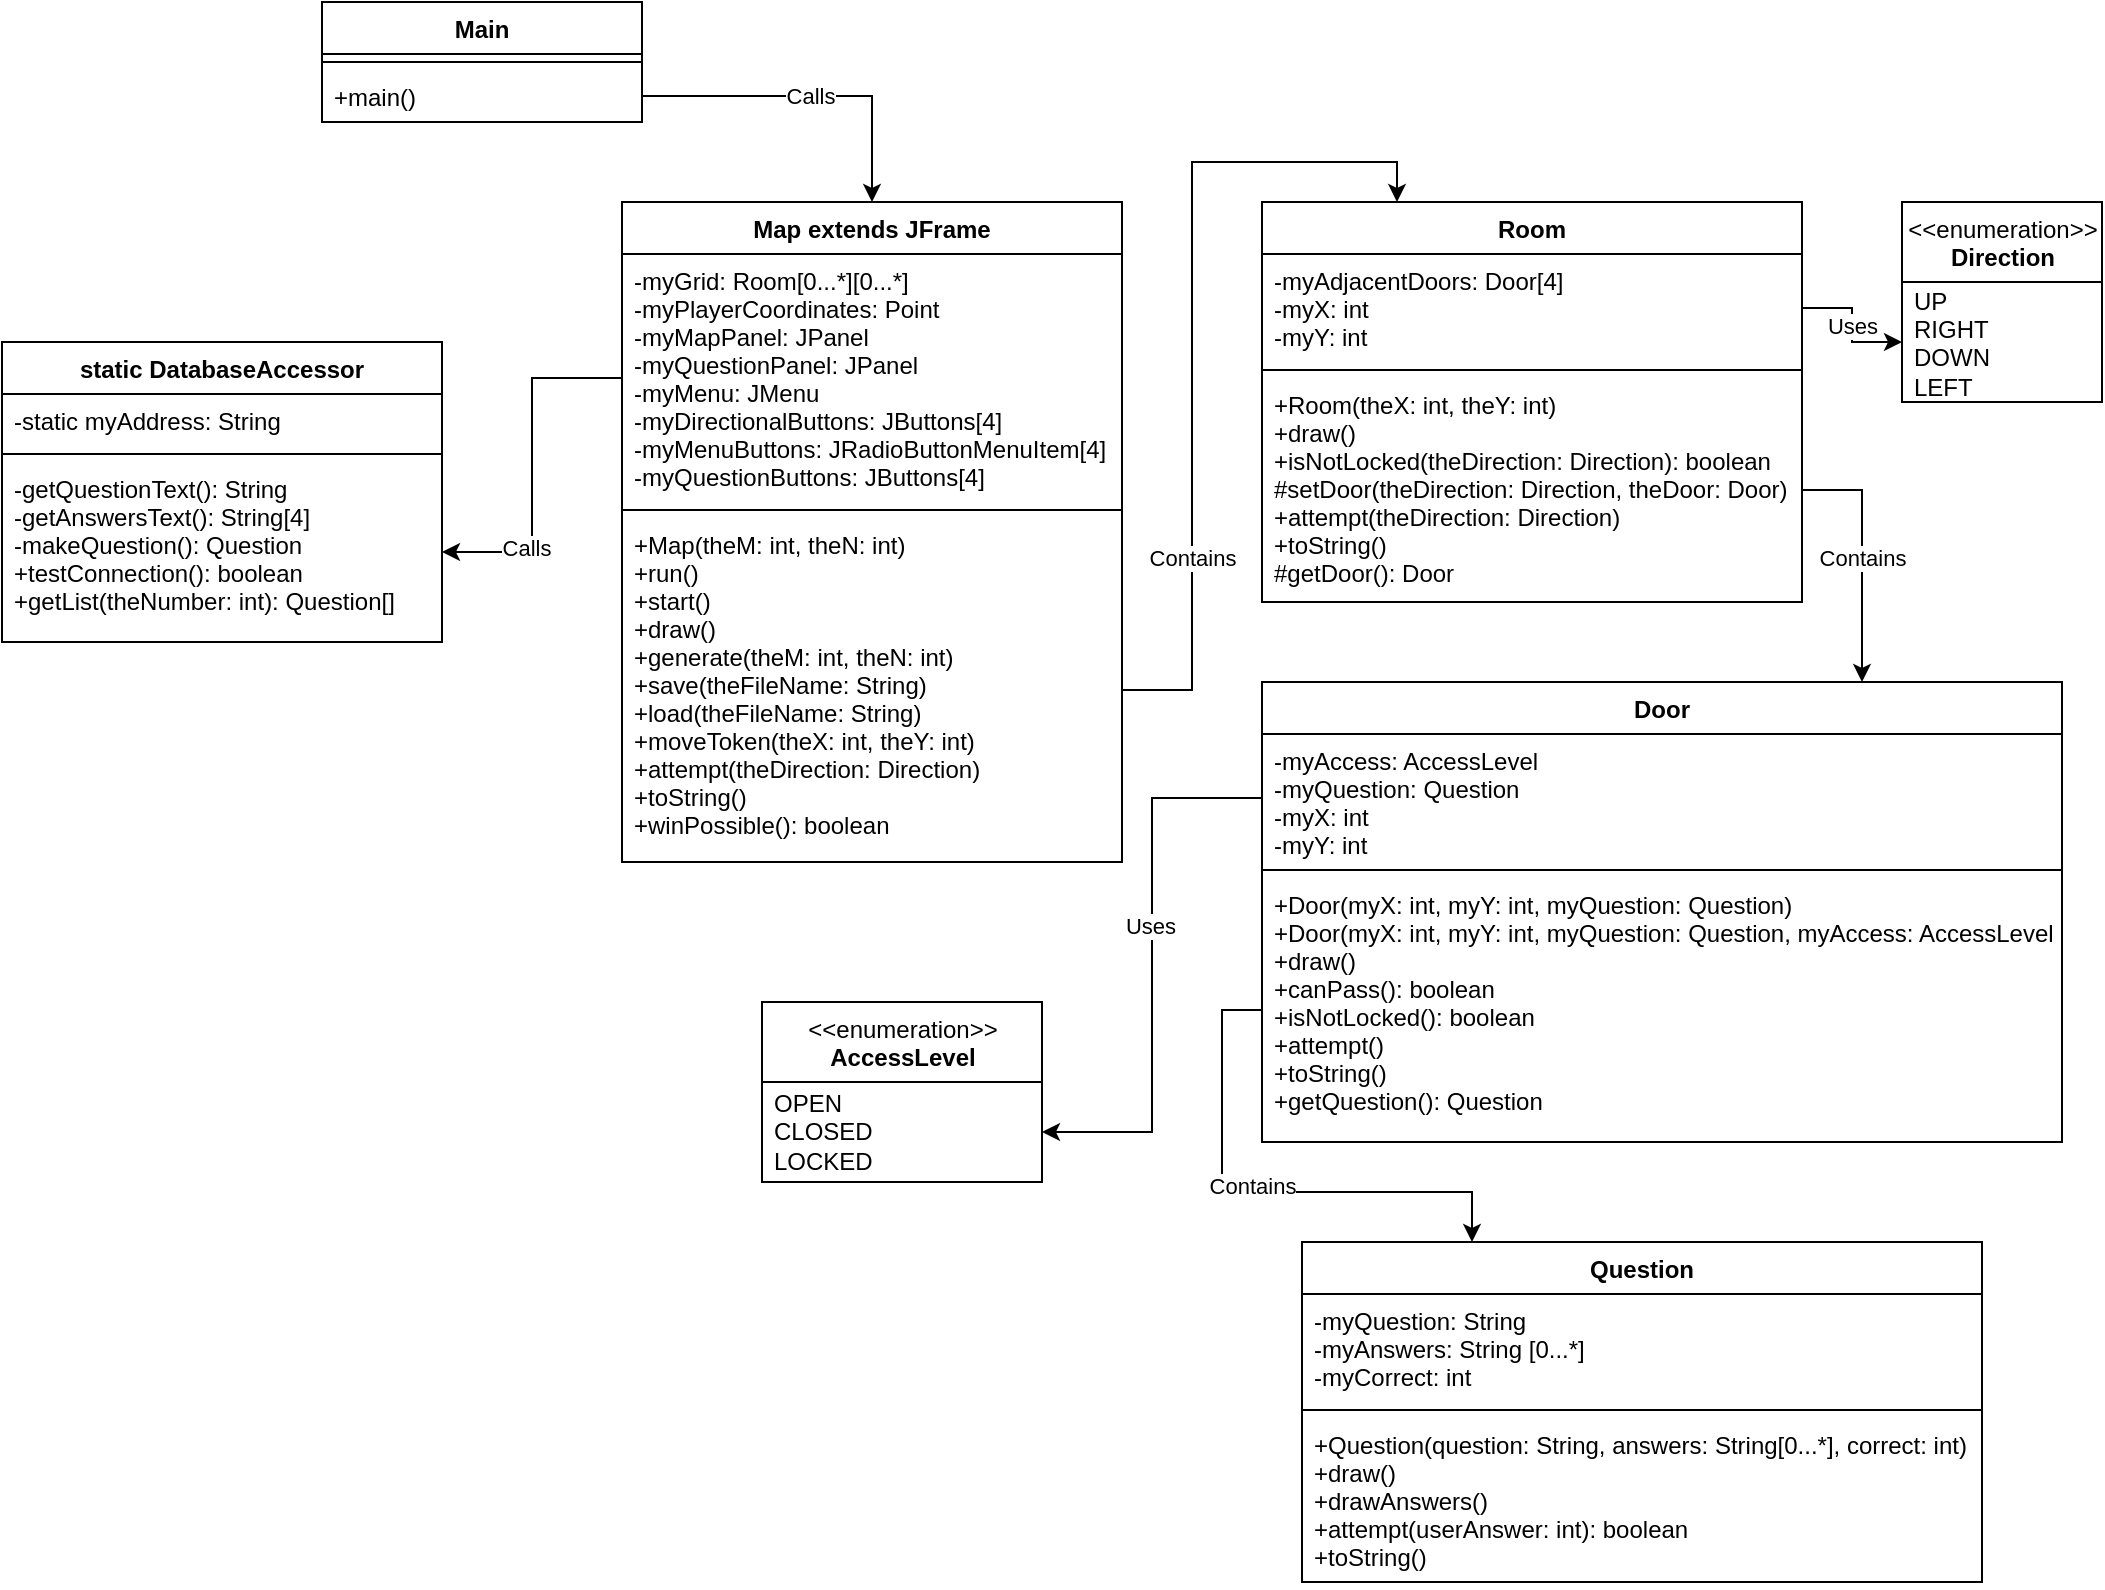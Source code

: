 <mxfile version="13.10.1" type="github">
  <diagram id="XyyNMdZnDAp5m6hMYraF" name="Map W/ GUI">
    <mxGraphModel dx="1878" dy="1717" grid="1" gridSize="10" guides="1" tooltips="1" connect="1" arrows="1" fold="1" page="1" pageScale="1" pageWidth="850" pageHeight="1100" math="0" shadow="0">
      <root>
        <mxCell id="yQZkwA7UHE0xO4TTJq5N-0" />
        <mxCell id="yQZkwA7UHE0xO4TTJq5N-1" parent="yQZkwA7UHE0xO4TTJq5N-0" />
        <mxCell id="dADPFJAoyI-Bh-tjwwym-1" value="Map extends JFrame" style="swimlane;fontStyle=1;align=center;verticalAlign=top;childLayout=stackLayout;horizontal=1;startSize=26;horizontalStack=0;resizeParent=1;resizeParentMax=0;resizeLast=0;collapsible=1;marginBottom=0;" parent="yQZkwA7UHE0xO4TTJq5N-1" vertex="1">
          <mxGeometry y="40" width="250" height="330" as="geometry" />
        </mxCell>
        <mxCell id="dADPFJAoyI-Bh-tjwwym-2" value="-myGrid: Room[0...*][0...*]&#xa;-myPlayerCoordinates: Point&#xa;-myMapPanel: JPanel&#xa;-myQuestionPanel: JPanel&#xa;-myMenu: JMenu&#xa;-myDirectionalButtons: JButtons[4]&#xa;-myMenuButtons: JRadioButtonMenuItem[4]&#xa;-myQuestionButtons: JButtons[4]" style="text;strokeColor=none;fillColor=none;align=left;verticalAlign=top;spacingLeft=4;spacingRight=4;overflow=hidden;rotatable=0;points=[[0,0.5],[1,0.5]];portConstraint=eastwest;labelBackgroundColor=none;" parent="dADPFJAoyI-Bh-tjwwym-1" vertex="1">
          <mxGeometry y="26" width="250" height="124" as="geometry" />
        </mxCell>
        <mxCell id="dADPFJAoyI-Bh-tjwwym-3" value="" style="line;strokeWidth=1;fillColor=none;align=left;verticalAlign=middle;spacingTop=-1;spacingLeft=3;spacingRight=3;rotatable=0;labelPosition=right;points=[];portConstraint=eastwest;" parent="dADPFJAoyI-Bh-tjwwym-1" vertex="1">
          <mxGeometry y="150" width="250" height="8" as="geometry" />
        </mxCell>
        <mxCell id="dADPFJAoyI-Bh-tjwwym-4" value="+Map(theM: int, theN: int)&#xa;+run()&#xa;+start()&#xa;+draw()&#xa;+generate(theM: int, theN: int)&#xa;+save(theFileName: String)&#xa;+load(theFileName: String)&#xa;+moveToken(theX: int, theY: int)&#xa;+attempt(theDirection: Direction)&#xa;+toString()&#xa;+winPossible(): boolean" style="text;strokeColor=none;fillColor=none;align=left;verticalAlign=top;spacingLeft=4;spacingRight=4;overflow=hidden;rotatable=0;points=[[0,0.5],[1,0.5]];portConstraint=eastwest;" parent="dADPFJAoyI-Bh-tjwwym-1" vertex="1">
          <mxGeometry y="158" width="250" height="172" as="geometry" />
        </mxCell>
        <mxCell id="dADPFJAoyI-Bh-tjwwym-5" value="Room" style="swimlane;fontStyle=1;align=center;verticalAlign=top;childLayout=stackLayout;horizontal=1;startSize=26;horizontalStack=0;resizeParent=1;resizeParentMax=0;resizeLast=0;collapsible=1;marginBottom=0;" parent="yQZkwA7UHE0xO4TTJq5N-1" vertex="1">
          <mxGeometry x="320" y="40" width="270" height="200" as="geometry" />
        </mxCell>
        <mxCell id="dADPFJAoyI-Bh-tjwwym-6" value="-myAdjacentDoors: Door[4]&#xa;-myX: int&#xa;-myY: int" style="text;strokeColor=none;fillColor=none;align=left;verticalAlign=top;spacingLeft=4;spacingRight=4;overflow=hidden;rotatable=0;points=[[0,0.5],[1,0.5]];portConstraint=eastwest;" parent="dADPFJAoyI-Bh-tjwwym-5" vertex="1">
          <mxGeometry y="26" width="270" height="54" as="geometry" />
        </mxCell>
        <mxCell id="dADPFJAoyI-Bh-tjwwym-7" value="" style="line;strokeWidth=1;fillColor=none;align=left;verticalAlign=middle;spacingTop=-1;spacingLeft=3;spacingRight=3;rotatable=0;labelPosition=right;points=[];portConstraint=eastwest;" parent="dADPFJAoyI-Bh-tjwwym-5" vertex="1">
          <mxGeometry y="80" width="270" height="8" as="geometry" />
        </mxCell>
        <mxCell id="dADPFJAoyI-Bh-tjwwym-8" value="+Room(theX: int, theY: int)&#xa;+draw()&#xa;+isNotLocked(theDirection: Direction): boolean&#xa;#setDoor(theDirection: Direction, theDoor: Door)&#xa;+attempt(theDirection: Direction)&#xa;+toString()&#xa;#getDoor(): Door" style="text;strokeColor=none;fillColor=none;align=left;verticalAlign=top;spacingLeft=4;spacingRight=4;overflow=hidden;rotatable=0;points=[[0,0.5],[1,0.5]];portConstraint=eastwest;" parent="dADPFJAoyI-Bh-tjwwym-5" vertex="1">
          <mxGeometry y="88" width="270" height="112" as="geometry" />
        </mxCell>
        <mxCell id="dADPFJAoyI-Bh-tjwwym-9" value="&amp;lt;&amp;lt;enumeration&amp;gt;&amp;gt;&lt;br&gt;&lt;b&gt;Direction&lt;/b&gt;" style="swimlane;fontStyle=0;align=center;verticalAlign=top;childLayout=stackLayout;horizontal=1;startSize=40;horizontalStack=0;resizeParent=1;resizeParentMax=0;resizeLast=0;collapsible=0;marginBottom=0;html=1;" parent="yQZkwA7UHE0xO4TTJq5N-1" vertex="1">
          <mxGeometry x="640" y="40" width="100" height="100" as="geometry" />
        </mxCell>
        <mxCell id="dADPFJAoyI-Bh-tjwwym-10" value="UP&lt;br&gt;RIGHT&lt;br&gt;DOWN&lt;br&gt;LEFT" style="text;html=1;strokeColor=none;fillColor=none;align=left;verticalAlign=middle;spacingLeft=4;spacingRight=4;overflow=hidden;rotatable=0;points=[[0,0.5],[1,0.5]];portConstraint=eastwest;" parent="dADPFJAoyI-Bh-tjwwym-9" vertex="1">
          <mxGeometry y="40" width="100" height="60" as="geometry" />
        </mxCell>
        <mxCell id="dADPFJAoyI-Bh-tjwwym-11" value="Door" style="swimlane;fontStyle=1;align=center;verticalAlign=top;childLayout=stackLayout;horizontal=1;startSize=26;horizontalStack=0;resizeParent=1;resizeParentMax=0;resizeLast=0;collapsible=1;marginBottom=0;" parent="yQZkwA7UHE0xO4TTJq5N-1" vertex="1">
          <mxGeometry x="320" y="280" width="400" height="230" as="geometry">
            <mxRectangle x="320" y="280" width="60" height="26" as="alternateBounds" />
          </mxGeometry>
        </mxCell>
        <mxCell id="dADPFJAoyI-Bh-tjwwym-12" value="-myAccess: AccessLevel&#xa;-myQuestion: Question&#xa;-myX: int&#xa;-myY: int" style="text;strokeColor=none;fillColor=none;align=left;verticalAlign=top;spacingLeft=4;spacingRight=4;overflow=hidden;rotatable=0;points=[[0,0.5],[1,0.5]];portConstraint=eastwest;" parent="dADPFJAoyI-Bh-tjwwym-11" vertex="1">
          <mxGeometry y="26" width="400" height="64" as="geometry" />
        </mxCell>
        <mxCell id="dADPFJAoyI-Bh-tjwwym-13" value="" style="line;strokeWidth=1;fillColor=none;align=left;verticalAlign=middle;spacingTop=-1;spacingLeft=3;spacingRight=3;rotatable=0;labelPosition=right;points=[];portConstraint=eastwest;" parent="dADPFJAoyI-Bh-tjwwym-11" vertex="1">
          <mxGeometry y="90" width="400" height="8" as="geometry" />
        </mxCell>
        <mxCell id="dADPFJAoyI-Bh-tjwwym-14" value="+Door(myX: int, myY: int, myQuestion: Question)&#xa;+Door(myX: int, myY: int, myQuestion: Question, myAccess: AccessLevel)&#xa;+draw()&#xa;+canPass(): boolean&#xa;+isNotLocked(): boolean&#xa;+attempt()&#xa;+toString()&#xa;+getQuestion(): Question" style="text;strokeColor=none;fillColor=none;align=left;verticalAlign=top;spacingLeft=4;spacingRight=4;overflow=hidden;rotatable=0;points=[[0,0.5],[1,0.5]];portConstraint=eastwest;" parent="dADPFJAoyI-Bh-tjwwym-11" vertex="1">
          <mxGeometry y="98" width="400" height="132" as="geometry" />
        </mxCell>
        <mxCell id="dADPFJAoyI-Bh-tjwwym-15" value="&amp;lt;&amp;lt;enumeration&amp;gt;&amp;gt;&lt;br&gt;&lt;b&gt;AccessLevel&lt;/b&gt;" style="swimlane;fontStyle=0;align=center;verticalAlign=top;childLayout=stackLayout;horizontal=1;startSize=40;horizontalStack=0;resizeParent=1;resizeParentMax=0;resizeLast=0;collapsible=0;marginBottom=0;html=1;" parent="yQZkwA7UHE0xO4TTJq5N-1" vertex="1">
          <mxGeometry x="70" y="440" width="140" height="90" as="geometry" />
        </mxCell>
        <mxCell id="dADPFJAoyI-Bh-tjwwym-16" value="OPEN&lt;br&gt;CLOSED&lt;br&gt;LOCKED" style="text;html=1;strokeColor=none;fillColor=none;align=left;verticalAlign=middle;spacingLeft=4;spacingRight=4;overflow=hidden;rotatable=0;points=[[0,0.5],[1,0.5]];portConstraint=eastwest;" parent="dADPFJAoyI-Bh-tjwwym-15" vertex="1">
          <mxGeometry y="40" width="140" height="50" as="geometry" />
        </mxCell>
        <mxCell id="dADPFJAoyI-Bh-tjwwym-17" style="edgeStyle=orthogonalEdgeStyle;rounded=0;orthogonalLoop=1;jettySize=auto;html=1;exitX=1;exitY=0.5;exitDx=0;exitDy=0;entryX=0.25;entryY=0;entryDx=0;entryDy=0;" parent="yQZkwA7UHE0xO4TTJq5N-1" source="dADPFJAoyI-Bh-tjwwym-4" target="dADPFJAoyI-Bh-tjwwym-5" edge="1">
          <mxGeometry relative="1" as="geometry" />
        </mxCell>
        <mxCell id="ifCTj7DO-38-Y40L3jCT-6" value="Contains" style="edgeLabel;html=1;align=center;verticalAlign=middle;resizable=0;points=[];" parent="dADPFJAoyI-Bh-tjwwym-17" vertex="1" connectable="0">
          <mxGeometry x="-0.519" relative="1" as="geometry">
            <mxPoint as="offset" />
          </mxGeometry>
        </mxCell>
        <mxCell id="dADPFJAoyI-Bh-tjwwym-18" value="Uses" style="edgeStyle=orthogonalEdgeStyle;rounded=0;orthogonalLoop=1;jettySize=auto;html=1;exitX=1;exitY=0.5;exitDx=0;exitDy=0;" parent="yQZkwA7UHE0xO4TTJq5N-1" source="dADPFJAoyI-Bh-tjwwym-6" target="dADPFJAoyI-Bh-tjwwym-10" edge="1">
          <mxGeometry relative="1" as="geometry" />
        </mxCell>
        <mxCell id="dADPFJAoyI-Bh-tjwwym-19" style="edgeStyle=orthogonalEdgeStyle;rounded=0;orthogonalLoop=1;jettySize=auto;html=1;exitX=1;exitY=0.5;exitDx=0;exitDy=0;entryX=0.75;entryY=0;entryDx=0;entryDy=0;" parent="yQZkwA7UHE0xO4TTJq5N-1" source="dADPFJAoyI-Bh-tjwwym-8" target="dADPFJAoyI-Bh-tjwwym-11" edge="1">
          <mxGeometry relative="1" as="geometry" />
        </mxCell>
        <mxCell id="ifCTj7DO-38-Y40L3jCT-7" value="Contains" style="edgeLabel;html=1;align=center;verticalAlign=middle;resizable=0;points=[];" parent="dADPFJAoyI-Bh-tjwwym-19" vertex="1" connectable="0">
          <mxGeometry x="0.006" relative="1" as="geometry">
            <mxPoint as="offset" />
          </mxGeometry>
        </mxCell>
        <mxCell id="dADPFJAoyI-Bh-tjwwym-20" style="edgeStyle=orthogonalEdgeStyle;rounded=0;orthogonalLoop=1;jettySize=auto;html=1;exitX=0;exitY=0.5;exitDx=0;exitDy=0;entryX=1;entryY=0.5;entryDx=0;entryDy=0;" parent="yQZkwA7UHE0xO4TTJq5N-1" source="dADPFJAoyI-Bh-tjwwym-12" target="dADPFJAoyI-Bh-tjwwym-16" edge="1">
          <mxGeometry relative="1" as="geometry" />
        </mxCell>
        <mxCell id="ifCTj7DO-38-Y40L3jCT-9" value="Uses" style="edgeLabel;html=1;align=center;verticalAlign=middle;resizable=0;points=[];" parent="dADPFJAoyI-Bh-tjwwym-20" vertex="1" connectable="0">
          <mxGeometry x="-0.145" y="-1" relative="1" as="geometry">
            <mxPoint as="offset" />
          </mxGeometry>
        </mxCell>
        <mxCell id="dADPFJAoyI-Bh-tjwwym-21" value="Question" style="swimlane;fontStyle=1;align=center;verticalAlign=top;childLayout=stackLayout;horizontal=1;startSize=26;horizontalStack=0;resizeParent=1;resizeParentMax=0;resizeLast=0;collapsible=1;marginBottom=0;" parent="yQZkwA7UHE0xO4TTJq5N-1" vertex="1">
          <mxGeometry x="340" y="560" width="340" height="170" as="geometry" />
        </mxCell>
        <mxCell id="dADPFJAoyI-Bh-tjwwym-22" value="-myQuestion: String&#xa;-myAnswers: String [0...*]&#xa;-myCorrect: int" style="text;strokeColor=none;fillColor=none;align=left;verticalAlign=top;spacingLeft=4;spacingRight=4;overflow=hidden;rotatable=0;points=[[0,0.5],[1,0.5]];portConstraint=eastwest;" parent="dADPFJAoyI-Bh-tjwwym-21" vertex="1">
          <mxGeometry y="26" width="340" height="54" as="geometry" />
        </mxCell>
        <mxCell id="dADPFJAoyI-Bh-tjwwym-23" value="" style="line;strokeWidth=1;fillColor=none;align=left;verticalAlign=middle;spacingTop=-1;spacingLeft=3;spacingRight=3;rotatable=0;labelPosition=right;points=[];portConstraint=eastwest;" parent="dADPFJAoyI-Bh-tjwwym-21" vertex="1">
          <mxGeometry y="80" width="340" height="8" as="geometry" />
        </mxCell>
        <mxCell id="dADPFJAoyI-Bh-tjwwym-24" value="+Question(question: String, answers: String[0...*], correct: int)&#xa;+draw()&#xa;+drawAnswers()&#xa;+attempt(userAnswer: int): boolean&#xa;+toString()" style="text;strokeColor=none;fillColor=none;align=left;verticalAlign=top;spacingLeft=4;spacingRight=4;overflow=hidden;rotatable=0;points=[[0,0.5],[1,0.5]];portConstraint=eastwest;" parent="dADPFJAoyI-Bh-tjwwym-21" vertex="1">
          <mxGeometry y="88" width="340" height="82" as="geometry" />
        </mxCell>
        <mxCell id="dADPFJAoyI-Bh-tjwwym-25" style="edgeStyle=orthogonalEdgeStyle;rounded=0;orthogonalLoop=1;jettySize=auto;html=1;exitX=0;exitY=0.5;exitDx=0;exitDy=0;entryX=0.25;entryY=0;entryDx=0;entryDy=0;" parent="yQZkwA7UHE0xO4TTJq5N-1" source="dADPFJAoyI-Bh-tjwwym-14" target="dADPFJAoyI-Bh-tjwwym-21" edge="1">
          <mxGeometry relative="1" as="geometry" />
        </mxCell>
        <mxCell id="ifCTj7DO-38-Y40L3jCT-8" value="Contains" style="edgeLabel;html=1;align=center;verticalAlign=middle;resizable=0;points=[];" parent="dADPFJAoyI-Bh-tjwwym-25" vertex="1" connectable="0">
          <mxGeometry x="-0.036" y="3" relative="1" as="geometry">
            <mxPoint as="offset" />
          </mxGeometry>
        </mxCell>
        <mxCell id="ifCTj7DO-38-Y40L3jCT-0" value="static DatabaseAccessor" style="swimlane;fontStyle=1;align=center;verticalAlign=top;childLayout=stackLayout;horizontal=1;startSize=26;horizontalStack=0;resizeParent=1;resizeParentMax=0;resizeLast=0;collapsible=1;marginBottom=0;" parent="yQZkwA7UHE0xO4TTJq5N-1" vertex="1">
          <mxGeometry x="-310" y="110" width="220" height="150" as="geometry" />
        </mxCell>
        <mxCell id="ifCTj7DO-38-Y40L3jCT-1" value="-static myAddress: String" style="text;strokeColor=none;fillColor=none;align=left;verticalAlign=top;spacingLeft=4;spacingRight=4;overflow=hidden;rotatable=0;points=[[0,0.5],[1,0.5]];portConstraint=eastwest;" parent="ifCTj7DO-38-Y40L3jCT-0" vertex="1">
          <mxGeometry y="26" width="220" height="26" as="geometry" />
        </mxCell>
        <mxCell id="ifCTj7DO-38-Y40L3jCT-2" value="" style="line;strokeWidth=1;fillColor=none;align=left;verticalAlign=middle;spacingTop=-1;spacingLeft=3;spacingRight=3;rotatable=0;labelPosition=right;points=[];portConstraint=eastwest;" parent="ifCTj7DO-38-Y40L3jCT-0" vertex="1">
          <mxGeometry y="52" width="220" height="8" as="geometry" />
        </mxCell>
        <mxCell id="ifCTj7DO-38-Y40L3jCT-3" value="-getQuestionText(): String&#xa;-getAnswersText(): String[4]&#xa;-makeQuestion(): Question&#xa;+testConnection(): boolean&#xa;+getList(theNumber: int): Question[]&#xa;" style="text;strokeColor=none;fillColor=none;align=left;verticalAlign=top;spacingLeft=4;spacingRight=4;overflow=hidden;rotatable=0;points=[[0,0.5],[1,0.5]];portConstraint=eastwest;" parent="ifCTj7DO-38-Y40L3jCT-0" vertex="1">
          <mxGeometry y="60" width="220" height="90" as="geometry" />
        </mxCell>
        <mxCell id="ifCTj7DO-38-Y40L3jCT-4" style="edgeStyle=orthogonalEdgeStyle;rounded=0;orthogonalLoop=1;jettySize=auto;html=1;exitX=0;exitY=0.5;exitDx=0;exitDy=0;entryX=1;entryY=0.5;entryDx=0;entryDy=0;" parent="yQZkwA7UHE0xO4TTJq5N-1" source="dADPFJAoyI-Bh-tjwwym-2" target="ifCTj7DO-38-Y40L3jCT-3" edge="1">
          <mxGeometry relative="1" as="geometry" />
        </mxCell>
        <mxCell id="ifCTj7DO-38-Y40L3jCT-5" value="Calls" style="edgeLabel;html=1;align=center;verticalAlign=middle;resizable=0;points=[];" parent="ifCTj7DO-38-Y40L3jCT-4" vertex="1" connectable="0">
          <mxGeometry x="0.532" y="-2" relative="1" as="geometry">
            <mxPoint as="offset" />
          </mxGeometry>
        </mxCell>
        <mxCell id="RfCbLTva9hNf8Hx2rWOW-0" value="Main" style="swimlane;fontStyle=1;align=center;verticalAlign=top;childLayout=stackLayout;horizontal=1;startSize=26;horizontalStack=0;resizeParent=1;resizeParentMax=0;resizeLast=0;collapsible=1;marginBottom=0;" parent="yQZkwA7UHE0xO4TTJq5N-1" vertex="1">
          <mxGeometry x="-150" y="-60" width="160" height="60" as="geometry" />
        </mxCell>
        <mxCell id="RfCbLTva9hNf8Hx2rWOW-1" value="" style="line;strokeWidth=1;fillColor=none;align=left;verticalAlign=middle;spacingTop=-1;spacingLeft=3;spacingRight=3;rotatable=0;labelPosition=right;points=[];portConstraint=eastwest;" parent="RfCbLTva9hNf8Hx2rWOW-0" vertex="1">
          <mxGeometry y="26" width="160" height="8" as="geometry" />
        </mxCell>
        <mxCell id="RfCbLTva9hNf8Hx2rWOW-2" value="+main()" style="text;strokeColor=none;fillColor=none;align=left;verticalAlign=top;spacingLeft=4;spacingRight=4;overflow=hidden;rotatable=0;points=[[0,0.5],[1,0.5]];portConstraint=eastwest;" parent="RfCbLTva9hNf8Hx2rWOW-0" vertex="1">
          <mxGeometry y="34" width="160" height="26" as="geometry" />
        </mxCell>
        <mxCell id="RfCbLTva9hNf8Hx2rWOW-3" value="Calls" style="edgeStyle=orthogonalEdgeStyle;rounded=0;orthogonalLoop=1;jettySize=auto;html=1;exitX=1;exitY=0.5;exitDx=0;exitDy=0;" parent="yQZkwA7UHE0xO4TTJq5N-1" source="RfCbLTva9hNf8Hx2rWOW-2" target="dADPFJAoyI-Bh-tjwwym-1" edge="1">
          <mxGeometry relative="1" as="geometry">
            <mxPoint x="95" y="40" as="targetPoint" />
          </mxGeometry>
        </mxCell>
      </root>
    </mxGraphModel>
  </diagram>
</mxfile>
